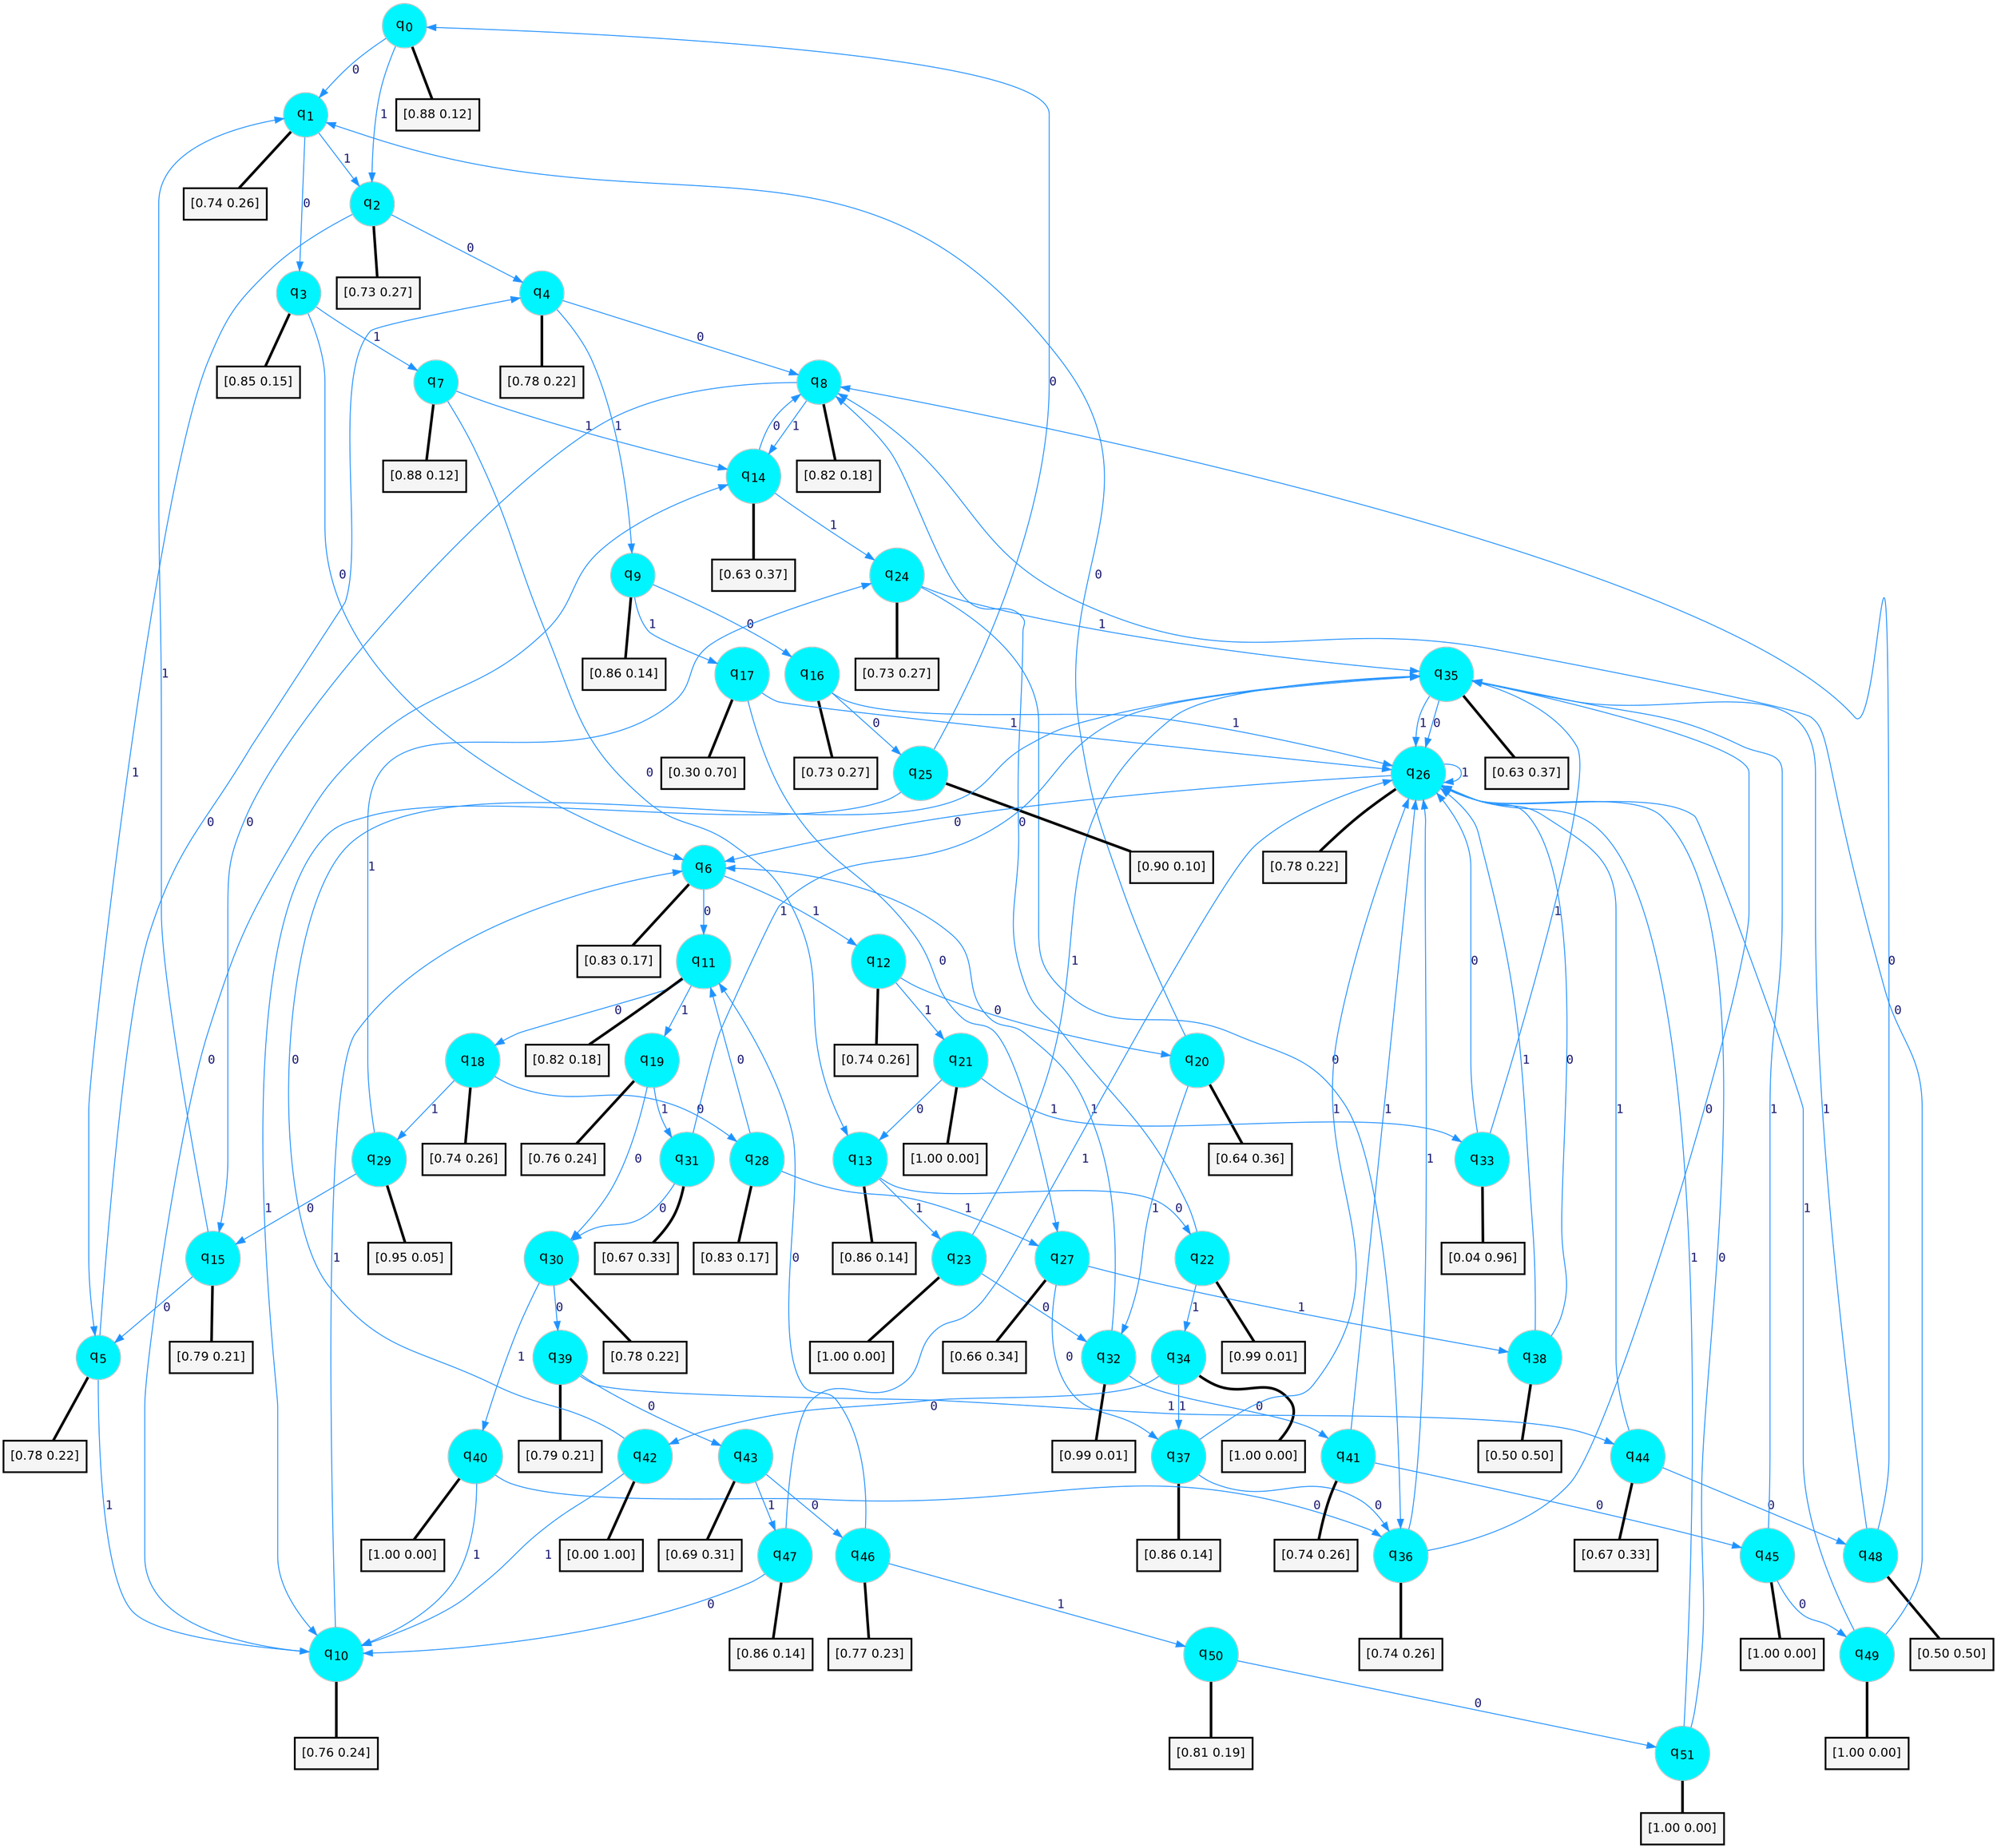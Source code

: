digraph G {
graph [
bgcolor=transparent, dpi=300, rankdir=TD, size="40,25"];
node [
color=gray, fillcolor=turquoise1, fontcolor=black, fontname=Helvetica, fontsize=16, fontweight=bold, shape=circle, style=filled];
edge [
arrowsize=1, color=dodgerblue1, fontcolor=midnightblue, fontname=courier, fontweight=bold, penwidth=1, style=solid, weight=20];
0[label=<q<SUB>0</SUB>>];
1[label=<q<SUB>1</SUB>>];
2[label=<q<SUB>2</SUB>>];
3[label=<q<SUB>3</SUB>>];
4[label=<q<SUB>4</SUB>>];
5[label=<q<SUB>5</SUB>>];
6[label=<q<SUB>6</SUB>>];
7[label=<q<SUB>7</SUB>>];
8[label=<q<SUB>8</SUB>>];
9[label=<q<SUB>9</SUB>>];
10[label=<q<SUB>10</SUB>>];
11[label=<q<SUB>11</SUB>>];
12[label=<q<SUB>12</SUB>>];
13[label=<q<SUB>13</SUB>>];
14[label=<q<SUB>14</SUB>>];
15[label=<q<SUB>15</SUB>>];
16[label=<q<SUB>16</SUB>>];
17[label=<q<SUB>17</SUB>>];
18[label=<q<SUB>18</SUB>>];
19[label=<q<SUB>19</SUB>>];
20[label=<q<SUB>20</SUB>>];
21[label=<q<SUB>21</SUB>>];
22[label=<q<SUB>22</SUB>>];
23[label=<q<SUB>23</SUB>>];
24[label=<q<SUB>24</SUB>>];
25[label=<q<SUB>25</SUB>>];
26[label=<q<SUB>26</SUB>>];
27[label=<q<SUB>27</SUB>>];
28[label=<q<SUB>28</SUB>>];
29[label=<q<SUB>29</SUB>>];
30[label=<q<SUB>30</SUB>>];
31[label=<q<SUB>31</SUB>>];
32[label=<q<SUB>32</SUB>>];
33[label=<q<SUB>33</SUB>>];
34[label=<q<SUB>34</SUB>>];
35[label=<q<SUB>35</SUB>>];
36[label=<q<SUB>36</SUB>>];
37[label=<q<SUB>37</SUB>>];
38[label=<q<SUB>38</SUB>>];
39[label=<q<SUB>39</SUB>>];
40[label=<q<SUB>40</SUB>>];
41[label=<q<SUB>41</SUB>>];
42[label=<q<SUB>42</SUB>>];
43[label=<q<SUB>43</SUB>>];
44[label=<q<SUB>44</SUB>>];
45[label=<q<SUB>45</SUB>>];
46[label=<q<SUB>46</SUB>>];
47[label=<q<SUB>47</SUB>>];
48[label=<q<SUB>48</SUB>>];
49[label=<q<SUB>49</SUB>>];
50[label=<q<SUB>50</SUB>>];
51[label=<q<SUB>51</SUB>>];
52[label="[0.88 0.12]", shape=box,fontcolor=black, fontname=Helvetica, fontsize=14, penwidth=2, fillcolor=whitesmoke,color=black];
53[label="[0.74 0.26]", shape=box,fontcolor=black, fontname=Helvetica, fontsize=14, penwidth=2, fillcolor=whitesmoke,color=black];
54[label="[0.73 0.27]", shape=box,fontcolor=black, fontname=Helvetica, fontsize=14, penwidth=2, fillcolor=whitesmoke,color=black];
55[label="[0.85 0.15]", shape=box,fontcolor=black, fontname=Helvetica, fontsize=14, penwidth=2, fillcolor=whitesmoke,color=black];
56[label="[0.78 0.22]", shape=box,fontcolor=black, fontname=Helvetica, fontsize=14, penwidth=2, fillcolor=whitesmoke,color=black];
57[label="[0.78 0.22]", shape=box,fontcolor=black, fontname=Helvetica, fontsize=14, penwidth=2, fillcolor=whitesmoke,color=black];
58[label="[0.83 0.17]", shape=box,fontcolor=black, fontname=Helvetica, fontsize=14, penwidth=2, fillcolor=whitesmoke,color=black];
59[label="[0.88 0.12]", shape=box,fontcolor=black, fontname=Helvetica, fontsize=14, penwidth=2, fillcolor=whitesmoke,color=black];
60[label="[0.82 0.18]", shape=box,fontcolor=black, fontname=Helvetica, fontsize=14, penwidth=2, fillcolor=whitesmoke,color=black];
61[label="[0.86 0.14]", shape=box,fontcolor=black, fontname=Helvetica, fontsize=14, penwidth=2, fillcolor=whitesmoke,color=black];
62[label="[0.76 0.24]", shape=box,fontcolor=black, fontname=Helvetica, fontsize=14, penwidth=2, fillcolor=whitesmoke,color=black];
63[label="[0.82 0.18]", shape=box,fontcolor=black, fontname=Helvetica, fontsize=14, penwidth=2, fillcolor=whitesmoke,color=black];
64[label="[0.74 0.26]", shape=box,fontcolor=black, fontname=Helvetica, fontsize=14, penwidth=2, fillcolor=whitesmoke,color=black];
65[label="[0.86 0.14]", shape=box,fontcolor=black, fontname=Helvetica, fontsize=14, penwidth=2, fillcolor=whitesmoke,color=black];
66[label="[0.63 0.37]", shape=box,fontcolor=black, fontname=Helvetica, fontsize=14, penwidth=2, fillcolor=whitesmoke,color=black];
67[label="[0.79 0.21]", shape=box,fontcolor=black, fontname=Helvetica, fontsize=14, penwidth=2, fillcolor=whitesmoke,color=black];
68[label="[0.73 0.27]", shape=box,fontcolor=black, fontname=Helvetica, fontsize=14, penwidth=2, fillcolor=whitesmoke,color=black];
69[label="[0.30 0.70]", shape=box,fontcolor=black, fontname=Helvetica, fontsize=14, penwidth=2, fillcolor=whitesmoke,color=black];
70[label="[0.74 0.26]", shape=box,fontcolor=black, fontname=Helvetica, fontsize=14, penwidth=2, fillcolor=whitesmoke,color=black];
71[label="[0.76 0.24]", shape=box,fontcolor=black, fontname=Helvetica, fontsize=14, penwidth=2, fillcolor=whitesmoke,color=black];
72[label="[0.64 0.36]", shape=box,fontcolor=black, fontname=Helvetica, fontsize=14, penwidth=2, fillcolor=whitesmoke,color=black];
73[label="[1.00 0.00]", shape=box,fontcolor=black, fontname=Helvetica, fontsize=14, penwidth=2, fillcolor=whitesmoke,color=black];
74[label="[0.99 0.01]", shape=box,fontcolor=black, fontname=Helvetica, fontsize=14, penwidth=2, fillcolor=whitesmoke,color=black];
75[label="[1.00 0.00]", shape=box,fontcolor=black, fontname=Helvetica, fontsize=14, penwidth=2, fillcolor=whitesmoke,color=black];
76[label="[0.73 0.27]", shape=box,fontcolor=black, fontname=Helvetica, fontsize=14, penwidth=2, fillcolor=whitesmoke,color=black];
77[label="[0.90 0.10]", shape=box,fontcolor=black, fontname=Helvetica, fontsize=14, penwidth=2, fillcolor=whitesmoke,color=black];
78[label="[0.78 0.22]", shape=box,fontcolor=black, fontname=Helvetica, fontsize=14, penwidth=2, fillcolor=whitesmoke,color=black];
79[label="[0.66 0.34]", shape=box,fontcolor=black, fontname=Helvetica, fontsize=14, penwidth=2, fillcolor=whitesmoke,color=black];
80[label="[0.83 0.17]", shape=box,fontcolor=black, fontname=Helvetica, fontsize=14, penwidth=2, fillcolor=whitesmoke,color=black];
81[label="[0.95 0.05]", shape=box,fontcolor=black, fontname=Helvetica, fontsize=14, penwidth=2, fillcolor=whitesmoke,color=black];
82[label="[0.78 0.22]", shape=box,fontcolor=black, fontname=Helvetica, fontsize=14, penwidth=2, fillcolor=whitesmoke,color=black];
83[label="[0.67 0.33]", shape=box,fontcolor=black, fontname=Helvetica, fontsize=14, penwidth=2, fillcolor=whitesmoke,color=black];
84[label="[0.99 0.01]", shape=box,fontcolor=black, fontname=Helvetica, fontsize=14, penwidth=2, fillcolor=whitesmoke,color=black];
85[label="[0.04 0.96]", shape=box,fontcolor=black, fontname=Helvetica, fontsize=14, penwidth=2, fillcolor=whitesmoke,color=black];
86[label="[1.00 0.00]", shape=box,fontcolor=black, fontname=Helvetica, fontsize=14, penwidth=2, fillcolor=whitesmoke,color=black];
87[label="[0.63 0.37]", shape=box,fontcolor=black, fontname=Helvetica, fontsize=14, penwidth=2, fillcolor=whitesmoke,color=black];
88[label="[0.74 0.26]", shape=box,fontcolor=black, fontname=Helvetica, fontsize=14, penwidth=2, fillcolor=whitesmoke,color=black];
89[label="[0.86 0.14]", shape=box,fontcolor=black, fontname=Helvetica, fontsize=14, penwidth=2, fillcolor=whitesmoke,color=black];
90[label="[0.50 0.50]", shape=box,fontcolor=black, fontname=Helvetica, fontsize=14, penwidth=2, fillcolor=whitesmoke,color=black];
91[label="[0.79 0.21]", shape=box,fontcolor=black, fontname=Helvetica, fontsize=14, penwidth=2, fillcolor=whitesmoke,color=black];
92[label="[1.00 0.00]", shape=box,fontcolor=black, fontname=Helvetica, fontsize=14, penwidth=2, fillcolor=whitesmoke,color=black];
93[label="[0.74 0.26]", shape=box,fontcolor=black, fontname=Helvetica, fontsize=14, penwidth=2, fillcolor=whitesmoke,color=black];
94[label="[0.00 1.00]", shape=box,fontcolor=black, fontname=Helvetica, fontsize=14, penwidth=2, fillcolor=whitesmoke,color=black];
95[label="[0.69 0.31]", shape=box,fontcolor=black, fontname=Helvetica, fontsize=14, penwidth=2, fillcolor=whitesmoke,color=black];
96[label="[0.67 0.33]", shape=box,fontcolor=black, fontname=Helvetica, fontsize=14, penwidth=2, fillcolor=whitesmoke,color=black];
97[label="[1.00 0.00]", shape=box,fontcolor=black, fontname=Helvetica, fontsize=14, penwidth=2, fillcolor=whitesmoke,color=black];
98[label="[0.77 0.23]", shape=box,fontcolor=black, fontname=Helvetica, fontsize=14, penwidth=2, fillcolor=whitesmoke,color=black];
99[label="[0.86 0.14]", shape=box,fontcolor=black, fontname=Helvetica, fontsize=14, penwidth=2, fillcolor=whitesmoke,color=black];
100[label="[0.50 0.50]", shape=box,fontcolor=black, fontname=Helvetica, fontsize=14, penwidth=2, fillcolor=whitesmoke,color=black];
101[label="[1.00 0.00]", shape=box,fontcolor=black, fontname=Helvetica, fontsize=14, penwidth=2, fillcolor=whitesmoke,color=black];
102[label="[0.81 0.19]", shape=box,fontcolor=black, fontname=Helvetica, fontsize=14, penwidth=2, fillcolor=whitesmoke,color=black];
103[label="[1.00 0.00]", shape=box,fontcolor=black, fontname=Helvetica, fontsize=14, penwidth=2, fillcolor=whitesmoke,color=black];
0->1 [label=0];
0->2 [label=1];
0->52 [arrowhead=none, penwidth=3,color=black];
1->3 [label=0];
1->2 [label=1];
1->53 [arrowhead=none, penwidth=3,color=black];
2->4 [label=0];
2->5 [label=1];
2->54 [arrowhead=none, penwidth=3,color=black];
3->6 [label=0];
3->7 [label=1];
3->55 [arrowhead=none, penwidth=3,color=black];
4->8 [label=0];
4->9 [label=1];
4->56 [arrowhead=none, penwidth=3,color=black];
5->4 [label=0];
5->10 [label=1];
5->57 [arrowhead=none, penwidth=3,color=black];
6->11 [label=0];
6->12 [label=1];
6->58 [arrowhead=none, penwidth=3,color=black];
7->13 [label=0];
7->14 [label=1];
7->59 [arrowhead=none, penwidth=3,color=black];
8->15 [label=0];
8->14 [label=1];
8->60 [arrowhead=none, penwidth=3,color=black];
9->16 [label=0];
9->17 [label=1];
9->61 [arrowhead=none, penwidth=3,color=black];
10->14 [label=0];
10->6 [label=1];
10->62 [arrowhead=none, penwidth=3,color=black];
11->18 [label=0];
11->19 [label=1];
11->63 [arrowhead=none, penwidth=3,color=black];
12->20 [label=0];
12->21 [label=1];
12->64 [arrowhead=none, penwidth=3,color=black];
13->22 [label=0];
13->23 [label=1];
13->65 [arrowhead=none, penwidth=3,color=black];
14->8 [label=0];
14->24 [label=1];
14->66 [arrowhead=none, penwidth=3,color=black];
15->5 [label=0];
15->1 [label=1];
15->67 [arrowhead=none, penwidth=3,color=black];
16->25 [label=0];
16->26 [label=1];
16->68 [arrowhead=none, penwidth=3,color=black];
17->27 [label=0];
17->26 [label=1];
17->69 [arrowhead=none, penwidth=3,color=black];
18->28 [label=0];
18->29 [label=1];
18->70 [arrowhead=none, penwidth=3,color=black];
19->30 [label=0];
19->31 [label=1];
19->71 [arrowhead=none, penwidth=3,color=black];
20->1 [label=0];
20->32 [label=1];
20->72 [arrowhead=none, penwidth=3,color=black];
21->13 [label=0];
21->33 [label=1];
21->73 [arrowhead=none, penwidth=3,color=black];
22->8 [label=0];
22->34 [label=1];
22->74 [arrowhead=none, penwidth=3,color=black];
23->32 [label=0];
23->35 [label=1];
23->75 [arrowhead=none, penwidth=3,color=black];
24->36 [label=0];
24->35 [label=1];
24->76 [arrowhead=none, penwidth=3,color=black];
25->0 [label=0];
25->10 [label=1];
25->77 [arrowhead=none, penwidth=3,color=black];
26->6 [label=0];
26->26 [label=1];
26->78 [arrowhead=none, penwidth=3,color=black];
27->37 [label=0];
27->38 [label=1];
27->79 [arrowhead=none, penwidth=3,color=black];
28->11 [label=0];
28->27 [label=1];
28->80 [arrowhead=none, penwidth=3,color=black];
29->15 [label=0];
29->24 [label=1];
29->81 [arrowhead=none, penwidth=3,color=black];
30->39 [label=0];
30->40 [label=1];
30->82 [arrowhead=none, penwidth=3,color=black];
31->30 [label=0];
31->35 [label=1];
31->83 [arrowhead=none, penwidth=3,color=black];
32->41 [label=0];
32->6 [label=1];
32->84 [arrowhead=none, penwidth=3,color=black];
33->26 [label=0];
33->35 [label=1];
33->85 [arrowhead=none, penwidth=3,color=black];
34->42 [label=0];
34->37 [label=1];
34->86 [arrowhead=none, penwidth=3,color=black];
35->26 [label=0];
35->26 [label=1];
35->87 [arrowhead=none, penwidth=3,color=black];
36->35 [label=0];
36->26 [label=1];
36->88 [arrowhead=none, penwidth=3,color=black];
37->36 [label=0];
37->26 [label=1];
37->89 [arrowhead=none, penwidth=3,color=black];
38->26 [label=0];
38->26 [label=1];
38->90 [arrowhead=none, penwidth=3,color=black];
39->43 [label=0];
39->44 [label=1];
39->91 [arrowhead=none, penwidth=3,color=black];
40->36 [label=0];
40->10 [label=1];
40->92 [arrowhead=none, penwidth=3,color=black];
41->45 [label=0];
41->26 [label=1];
41->93 [arrowhead=none, penwidth=3,color=black];
42->35 [label=0];
42->10 [label=1];
42->94 [arrowhead=none, penwidth=3,color=black];
43->46 [label=0];
43->47 [label=1];
43->95 [arrowhead=none, penwidth=3,color=black];
44->48 [label=0];
44->26 [label=1];
44->96 [arrowhead=none, penwidth=3,color=black];
45->49 [label=0];
45->35 [label=1];
45->97 [arrowhead=none, penwidth=3,color=black];
46->11 [label=0];
46->50 [label=1];
46->98 [arrowhead=none, penwidth=3,color=black];
47->10 [label=0];
47->26 [label=1];
47->99 [arrowhead=none, penwidth=3,color=black];
48->8 [label=0];
48->35 [label=1];
48->100 [arrowhead=none, penwidth=3,color=black];
49->8 [label=0];
49->26 [label=1];
49->101 [arrowhead=none, penwidth=3,color=black];
50->51 [label=0];
50->102 [arrowhead=none, penwidth=3,color=black];
51->26 [label=0];
51->26 [label=1];
51->103 [arrowhead=none, penwidth=3,color=black];
}
